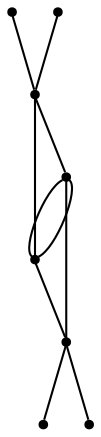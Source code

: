 graph {
  node [shape=point,comment="{\"directed\":false,\"doi\":\"10.1007/978-3-319-50106-2_25\",\"figure\":\"4 (4)\"}"]

  v0 [pos="1561.5133667993864,762.5432138017061"]
  v1 [pos="1562.6156720201793,700.6205382482851"]
  v2 [pos="1528.984234812891,730.0519812909408"]
  v3 [pos="1473.9639112808563,817.3721636958381"]
  v4 [pos="1472.3605929170212,640.8128193411972"]
  v5 [pos="1418.4435920204628,728.0350290922607"]
  v6 [pos="1387.5064596594525,697.2378189586635"]
  v7 [pos="1389.461962474707,761.455610834857"]

  v0 -- v2 [id="-1",pos="1561.5133667993864,762.5432138017061 1551.0887451904096,761.2545626192097 1542.854045098531,755.8412833762947 1537.34487176602,748.7568574091189 1536.394733628778,747.1524777051569 1535.6404478180455,745.4897245491622 1535.006980000939,743.7644647446401 1532.7668412721212,739.3957332541996 1531.2797357256786,734.7711775989842 1528.984234812891,730.0519812909408"]
  v1 -- v2 [id="-2",pos="1562.6156720201793,700.6205382482851 1551.0428343528317,699.4496036813395 1543.2457497515502,703.9002296668218 1537.7032560881655,709.9469689632768 1536.7197976200498,711.3305087991456 1535.8946743120018,712.7724220870471 1535.157048666706,714.2767784358375 1531.7522704294895,719.6442109914806 1529.6519449929278,725.5409470489975 1528.984234812891,730.0519812909408"]
  v2 -- v3 [id="-4",pos="1528.984234812891,730.0519812909408 1529.5353238348698,737.2676521437326 1529.2560435043406,741.0348381919084 1528.8268216848799,744.781231082334 1527.426604727172,763.067255426504 1522.4383477124422,778.6987502188688 1515.2747309282672,790.6796786918464 1513.8369968041177,793.0716548847813 1512.3075681816476,795.3178246229111 1510.715568556163,797.4098579256081 1500.1389070404707,812.5536991192379 1486.2450921271495,815.654168779001 1473.9639112808563,817.3721636958381"]
  v2 -- v4 [id="-5",pos="1528.984234812891,730.0519812909408 1530.318733140908,714.6351583657464 1527.3307133932835,695.5698675132313 1520.9922199171565,679.7425227946566 1519.7671254617887,676.6920966062984 1518.4168890003914,673.8166635987616 1516.9665643695375,671.1120905755515 1506.7858043424326,652.180143000719 1491.3667576422094,641.7911310545808 1472.3605929170212,640.8128193411972"]
  v4 -- v5 [id="-6",pos="1472.3605929170212,640.8128193411972 1456.6528230062409,641.961927451269 1441.1128311355565,652.2842359647468 1430.9278742728832,671.1703368523074 1429.4734799832968,673.8665798948898 1428.1274403574675,676.7378161182935 1426.9022187252644,679.7841091101569 1420.5803854145743,695.5822671027154 1417.6715968354013,714.6350947781079 1418.4435920204628,728.0350290922607"]
  v3 -- v5 [id="-8",pos="1473.9639112808563,817.3721636958381 1462.8205179924314,815.8499551175726 1448.743186905634,812.6911755934151 1437.9706730634323,797.4972909283804 1436.341283448341,795.4011244291887 1434.7868009892982,793.1466247104312 1433.328337040979,790.7462549492302 1426.0020610843328,778.7362033378746 1420.8721290749722,763.0838518001211 1419.3468972880703,744.7894974753234 1418.8968184676046,741.0431045848977 1418.6008779716385,737.2717217525889 1418.4435920204628,728.0350290922607"]
  v5 -- v7 [id="-9",pos="1418.4435920204628,728.0350290922607 1419.1220486430905,729.7415464403704 1417.559299689747,736.4675288899989 1414.5420292699814,742.6767346025144 1413.942008960584,744.4019944070366 1413.221043480725,746.0647475630312 1412.3375460052305,747.6733240511263 1407.1159194975494,754.753553234169 1399.3188348962678,760.166832477084 1389.461962474707,761.455610834857"]
  v5 -- v6 [id="-10",pos="1418.4435920204628,728.0350290922607 1418.6926996467942,722.1570672849755 1416.7049257095578,716.2645280115917 1413.479339633414,710.8928986718155 1412.7958913199968,709.388542323025 1412.0082851783907,707.9466290351236 1411.0832008777215,706.5630891992548 1405.8281268623314,700.5163499027998 1398.456194421778,696.0657239173173 1387.5064596594525,697.2378189586635"]
  v4 -- v3 [id="-7",pos="1472.3605929170212,640.8128193411972 1448.4724274230764,639.3990276863692 1430.0986813061027,640.0700044465534 1411.6165805253715,642.60791426957 1407.7242063012475,643.0913074965335 1403.8778700915368,643.6955172364189 1400.077190365733,644.4497938028807 1396.2724409811967,645.2040703693425 1392.526065764107,646.1042169782476 1388.8295438664925,647.1877503362402 1385.9624692893294,648.0795033768792 1383.1828923749188,649.0755401444612 1380.5074732886972,650.1589463271771 1372.493679359901,653.4178127941443 1365.4091665673423,657.4725421430738 1359.4415207432294,661.8356715381456 1357.312071811362,663.3442246710691 1355.2783870365477,664.8860977265036 1353.323933430185,666.4363643502044 1351.390336824827,667.9866309739051 1349.5233808812166,669.5535575588614 1347.7521890946593,671.1036970072853 1346.1477261393059,672.5913933948203 1344.5933708570983,674.079216957632 1343.076405564497,675.5585197769008 1341.5595674487313,677.0379497714464 1340.08431615814,678.5005926294597 1338.6381883628542,679.9383091332281 1337.6713900601753,681.2052292403082 1336.7671627605112,682.4762189562447 1335.891931779317,683.7514054563142 1334.8085123185801,685.2391018438491 1333.7916063427554,686.7351917996501 1332.8498618766494,688.2354785395843 1327.5406105293807,698.0118235899326 1323.8608759740384,707.9925393100337 1321.606412212977,718.0730876223913 1321.1563333925112,720.085890727667 1320.7770920693608,722.1070874012089 1320.4353679126523,724.1281568994741 1320.0852500848077,726.116033650505 1319.88520092273,728.1079800103921 1319.8436140975557,730.0957295861461 1319.8019000955458,732.0876759460333 1319.88520092273,734.0755526970642 1320.1061070858125,736.0674990569513 1320.2519789160115,738.0094655330719 1320.3270132488951,739.9596984021819 1320.4103140760794,741.9099312712918 1320.618756909293,743.5560880536694 1320.8146092358027,745.2229744061588 1320.9979982324435,746.9107175040367 1321.1938505589528,748.5984606019147 1321.3855060498945,750.2986668769151 1321.6479990381513,752.0072667201816 1322.4189450143208,755.6828865690904 1323.502491651893,759.3333257132009 1324.902708609601,762.9381089329545 1325.6028170884547,764.738274975488 1326.3863535713283,766.5261050161758 1327.2030832082403,768.3055414885976 1330.3410444447964,779.319683507648 1338.8757546913735,789.1627955782952 1350.4651253473226,797.768237855517 1352.3904554583796,799.2017575751523 1354.41154972649,800.6019573722765 1356.4994118331829,801.9688372468898 1366.0550977143175,809.1907396882428 1378.1820448534847,813.9539625040005 1391.521623118151,816.9376216720599 1394.847170186916,817.6835046702555 1398.2602149184331,818.3211615079287 1401.731633817397,818.8545346186588 1423.6143159997766,822.7094716077987 1446.317924654636,821.3634484785741 1473.9639112808563,817.3721636958381"]
  v4 -- v3 [id="-11",pos="1472.3605929170212,640.8128193411972 1447.3972744566402,638.7281781014618 1429.0193315040983,643.4288306810538 1412.1916741750315,647.7544433694815 1409.8162652435085,648.5087199359432 1407.4950336438642,649.3129763861715 1405.2321762116667,650.1715366795763 1400.6981948529708,651.8884029158322 1396.384992480522,653.8137094306973 1392.359336932903,655.9348658717723 1389.2171788607789,657.6059490083948 1386.2542129497274,659.3978486579389 1383.532883025928,661.352278311182 1381.840922407822,662.5483617891069 1380.2657101246095,663.7776380142661 1378.7529416675766,665.0445581213463 1377.2610302115484,666.3030846601603 1375.8316897585348,667.5949311214853 1374.4814532971375,668.9200975053213 1373.0521128441242,670.2743870275353 1371.7268030424643,671.6454636862817 1370.4557977495188,673.0373970904166 1355.9951556808385,687.3269383624131 1352.06119463154,703.9418795699606 1350.019243362425,720.0651611575552 1349.7774801983376,721.7027971963898 1349.57743103626,723.3447571946343 1349.4274895473282,724.9867171928788 1349.1066223916246,728.270510014091 1348.9398935604206,731.5584996194362 1348.877322557406,734.8464892247814 1348.8231452255272,736.842505193525 1348.785755235921,738.8345787286888 1348.7940217302216,740.8098651273204 1348.7023272319013,742.7183845056533 1348.6814702308964,744.6270310592628 1348.7107209030376,746.5398743970054 1348.764898234916,748.4483937753382 1348.8690560631053,750.3570403289478 1349.04405138861,752.2656868825574 1349.9608691949782,757.3580393145692 1351.390336824827,762.525552335146 1353.4072342573693,767.6387615125465 1354.0864857352183,769.34316457168 1354.83250505165,771.039301237824 1355.632574523125,772.7312411198351 1356.220258679489,774.4356441789686 1356.9703476546536,776.1107969244473 1357.853845130148,777.7610233156812 1358.7414122643756,779.4113768821918 1359.7623878989332,781.036549743904 1360.90850553952,782.6492594284937 1368.476290306583,794.2843983239618 1381.9951879091573,803.627330031113 1398.6185992405785,810.1450629650476 1401.9650033103485,811.449372603495 1405.4155652083075,812.641259297287 1409.061979432776,813.7163990870134 1427.952445031963,818.6795414378374 1448.4724274230764,820.6924717183899 1473.9639112808563,817.3721636958381"]
}